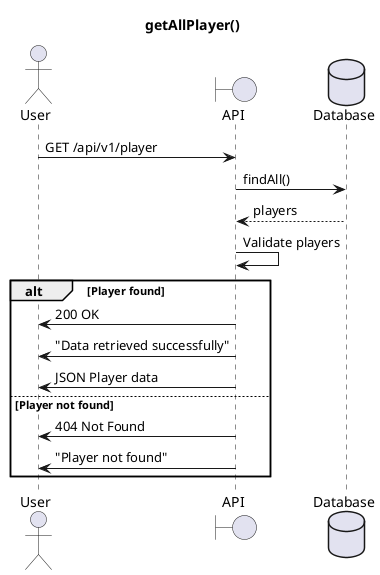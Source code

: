 @startuml
title getAllPlayer()

actor User as u
boundary API as a
database Database as d

u->a : GET /api/v1/player
a->d: findAll()
    d-->a : players
a->a : Validate players

alt Player found

    a->u : 200 OK
    a->u : "Data retrieved successfully"
    a->u : JSON Player data
else Player not found
    a->u : 404 Not Found
    a->u : "Player not found"
end

@enduml
